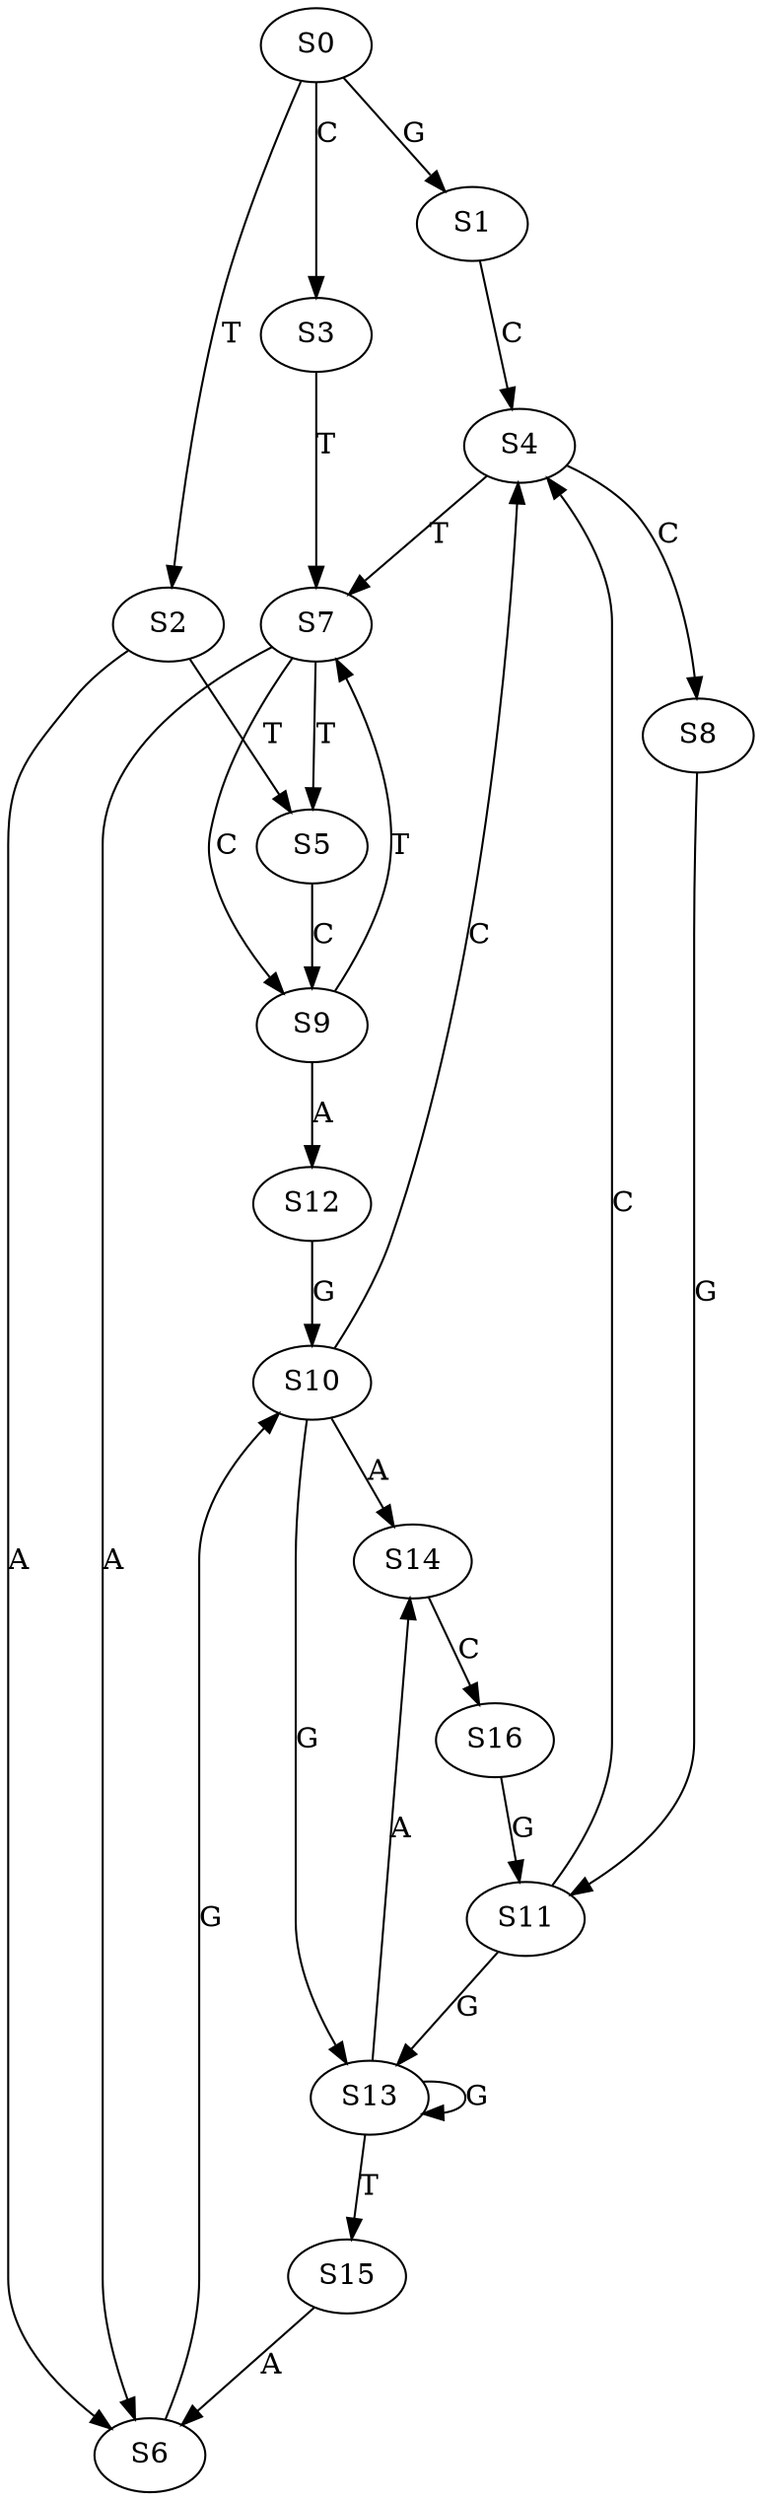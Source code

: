 strict digraph  {
	S0 -> S1 [ label = G ];
	S0 -> S2 [ label = T ];
	S0 -> S3 [ label = C ];
	S1 -> S4 [ label = C ];
	S2 -> S5 [ label = T ];
	S2 -> S6 [ label = A ];
	S3 -> S7 [ label = T ];
	S4 -> S8 [ label = C ];
	S4 -> S7 [ label = T ];
	S5 -> S9 [ label = C ];
	S6 -> S10 [ label = G ];
	S7 -> S5 [ label = T ];
	S7 -> S9 [ label = C ];
	S7 -> S6 [ label = A ];
	S8 -> S11 [ label = G ];
	S9 -> S12 [ label = A ];
	S9 -> S7 [ label = T ];
	S10 -> S13 [ label = G ];
	S10 -> S4 [ label = C ];
	S10 -> S14 [ label = A ];
	S11 -> S4 [ label = C ];
	S11 -> S13 [ label = G ];
	S12 -> S10 [ label = G ];
	S13 -> S14 [ label = A ];
	S13 -> S15 [ label = T ];
	S13 -> S13 [ label = G ];
	S14 -> S16 [ label = C ];
	S15 -> S6 [ label = A ];
	S16 -> S11 [ label = G ];
}
